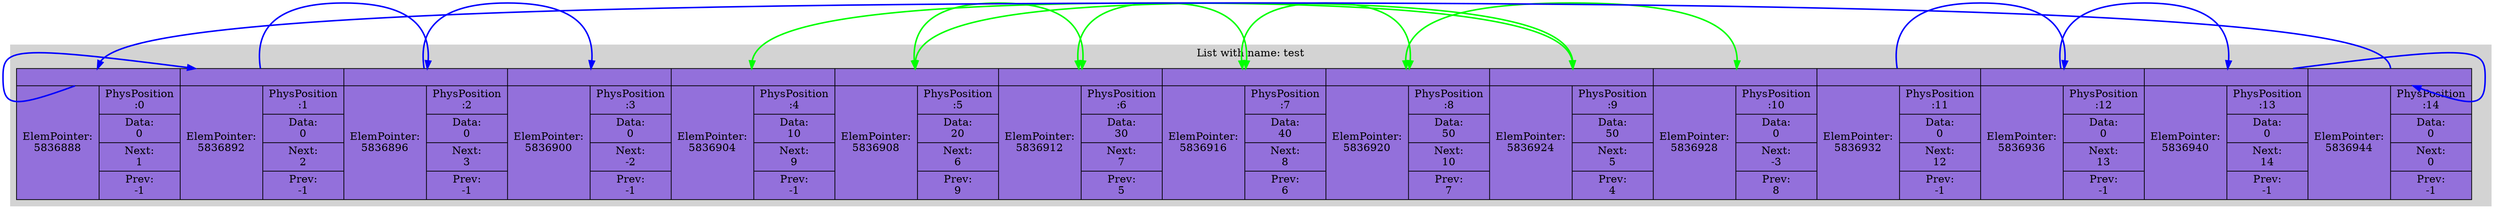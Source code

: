 digraph G{
subgraph clusterlist {
style=filled;
color=lightgrey;
rankdir=LR;
Model [shape=record,style="filled",fillcolor="mediumpurple",label="{{<0>} | {ElemPointer:\n5836888 | {PhysPosition\n:0 | Data:\n0 | Next:\n1 | Prev:\n-1}}}| {{<1>} | {ElemPointer:\n5836892 | {PhysPosition\n:1 | Data:\n0 | Next:\n2 | Prev:\n-1}}}| {{<2>} | {ElemPointer:\n5836896 | {PhysPosition\n:2 | Data:\n0 | Next:\n3 | Prev:\n-1}}}| {{<3>} | {ElemPointer:\n5836900 | {PhysPosition\n:3 | Data:\n0 | Next:\n-2 | Prev:\n-1}}}| {{<4>} | {ElemPointer:\n5836904 | {PhysPosition\n:4 | Data:\n10 | Next:\n9 | Prev:\n-1}}}| {{<5>} | {ElemPointer:\n5836908 | {PhysPosition\n:5 | Data:\n20 | Next:\n6 | Prev:\n9}}}| {{<6>} | {ElemPointer:\n5836912 | {PhysPosition\n:6 | Data:\n30 | Next:\n7 | Prev:\n5}}}| {{<7>} | {ElemPointer:\n5836916 | {PhysPosition\n:7 | Data:\n40 | Next:\n8 | Prev:\n6}}}| {{<8>} | {ElemPointer:\n5836920 | {PhysPosition\n:8 | Data:\n50 | Next:\n10 | Prev:\n7}}}| {{<9>} | {ElemPointer:\n5836924 | {PhysPosition\n:9 | Data:\n50 | Next:\n5 | Prev:\n4}}}| {{<10>} | {ElemPointer:\n5836928 | {PhysPosition\n:10 | Data:\n0 | Next:\n-3 | Prev:\n8}}}| {{<11>} | {ElemPointer:\n5836932 | {PhysPosition\n:11 | Data:\n0 | Next:\n12 | Prev:\n-1}}}| {{<12>} | {ElemPointer:\n5836936 | {PhysPosition\n:12 | Data:\n0 | Next:\n13 | Prev:\n-1}}}| {{<13>} | {ElemPointer:\n5836940 | {PhysPosition\n:13 | Data:\n0 | Next:\n14 | Prev:\n-1}}}| {{<14>} | {ElemPointer:\n5836944 | {PhysPosition\n:14 | Data:\n0 | Next:\n0 | Prev:\n-1}}}"];
Model:<4>->Model:<9>[color="green";style="bold";dir="both"];
Model:<9>->Model:<5>[color="green";style="bold";dir="both"];
Model:<5>->Model:<6>[color="green";style="bold";dir="both"];
Model:<6>->Model:<7>[color="green";style="bold";dir="both"];
Model:<7>->Model:<8>[color="green";style="bold";dir="both"];
Model:<8>->Model:<10>[color="green";style="bold";dir="both"];
Model:<11>->Model:<12>[color="blue";style="bold"];
Model:<12>->Model:<13>[color="blue";style="bold"];
Model:<13>->Model:<14>[color="blue";style="bold"];
Model:<14>->Model:<0>[color="blue";style="bold"];
Model:<0>->Model:<1>[color="blue";style="bold"];
Model:<1>->Model:<2>[color="blue";style="bold"];
Model:<2>->Model:<3>[color="blue";style="bold"];
label = "List with name: test"}
}
